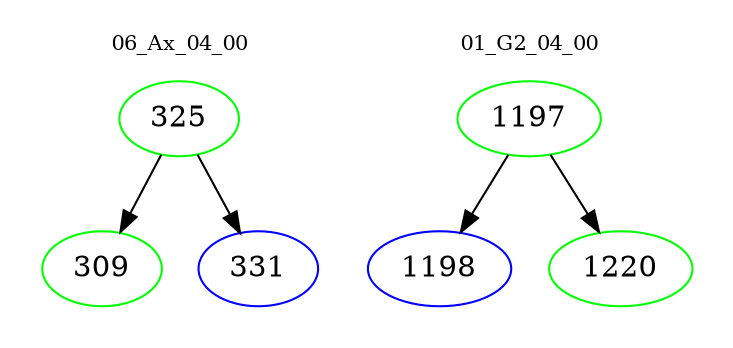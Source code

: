 digraph{
subgraph cluster_0 {
color = white
label = "06_Ax_04_00";
fontsize=10;
T0_325 [label="325", color="green"]
T0_325 -> T0_309 [color="black"]
T0_309 [label="309", color="green"]
T0_325 -> T0_331 [color="black"]
T0_331 [label="331", color="blue"]
}
subgraph cluster_1 {
color = white
label = "01_G2_04_00";
fontsize=10;
T1_1197 [label="1197", color="green"]
T1_1197 -> T1_1198 [color="black"]
T1_1198 [label="1198", color="blue"]
T1_1197 -> T1_1220 [color="black"]
T1_1220 [label="1220", color="green"]
}
}
